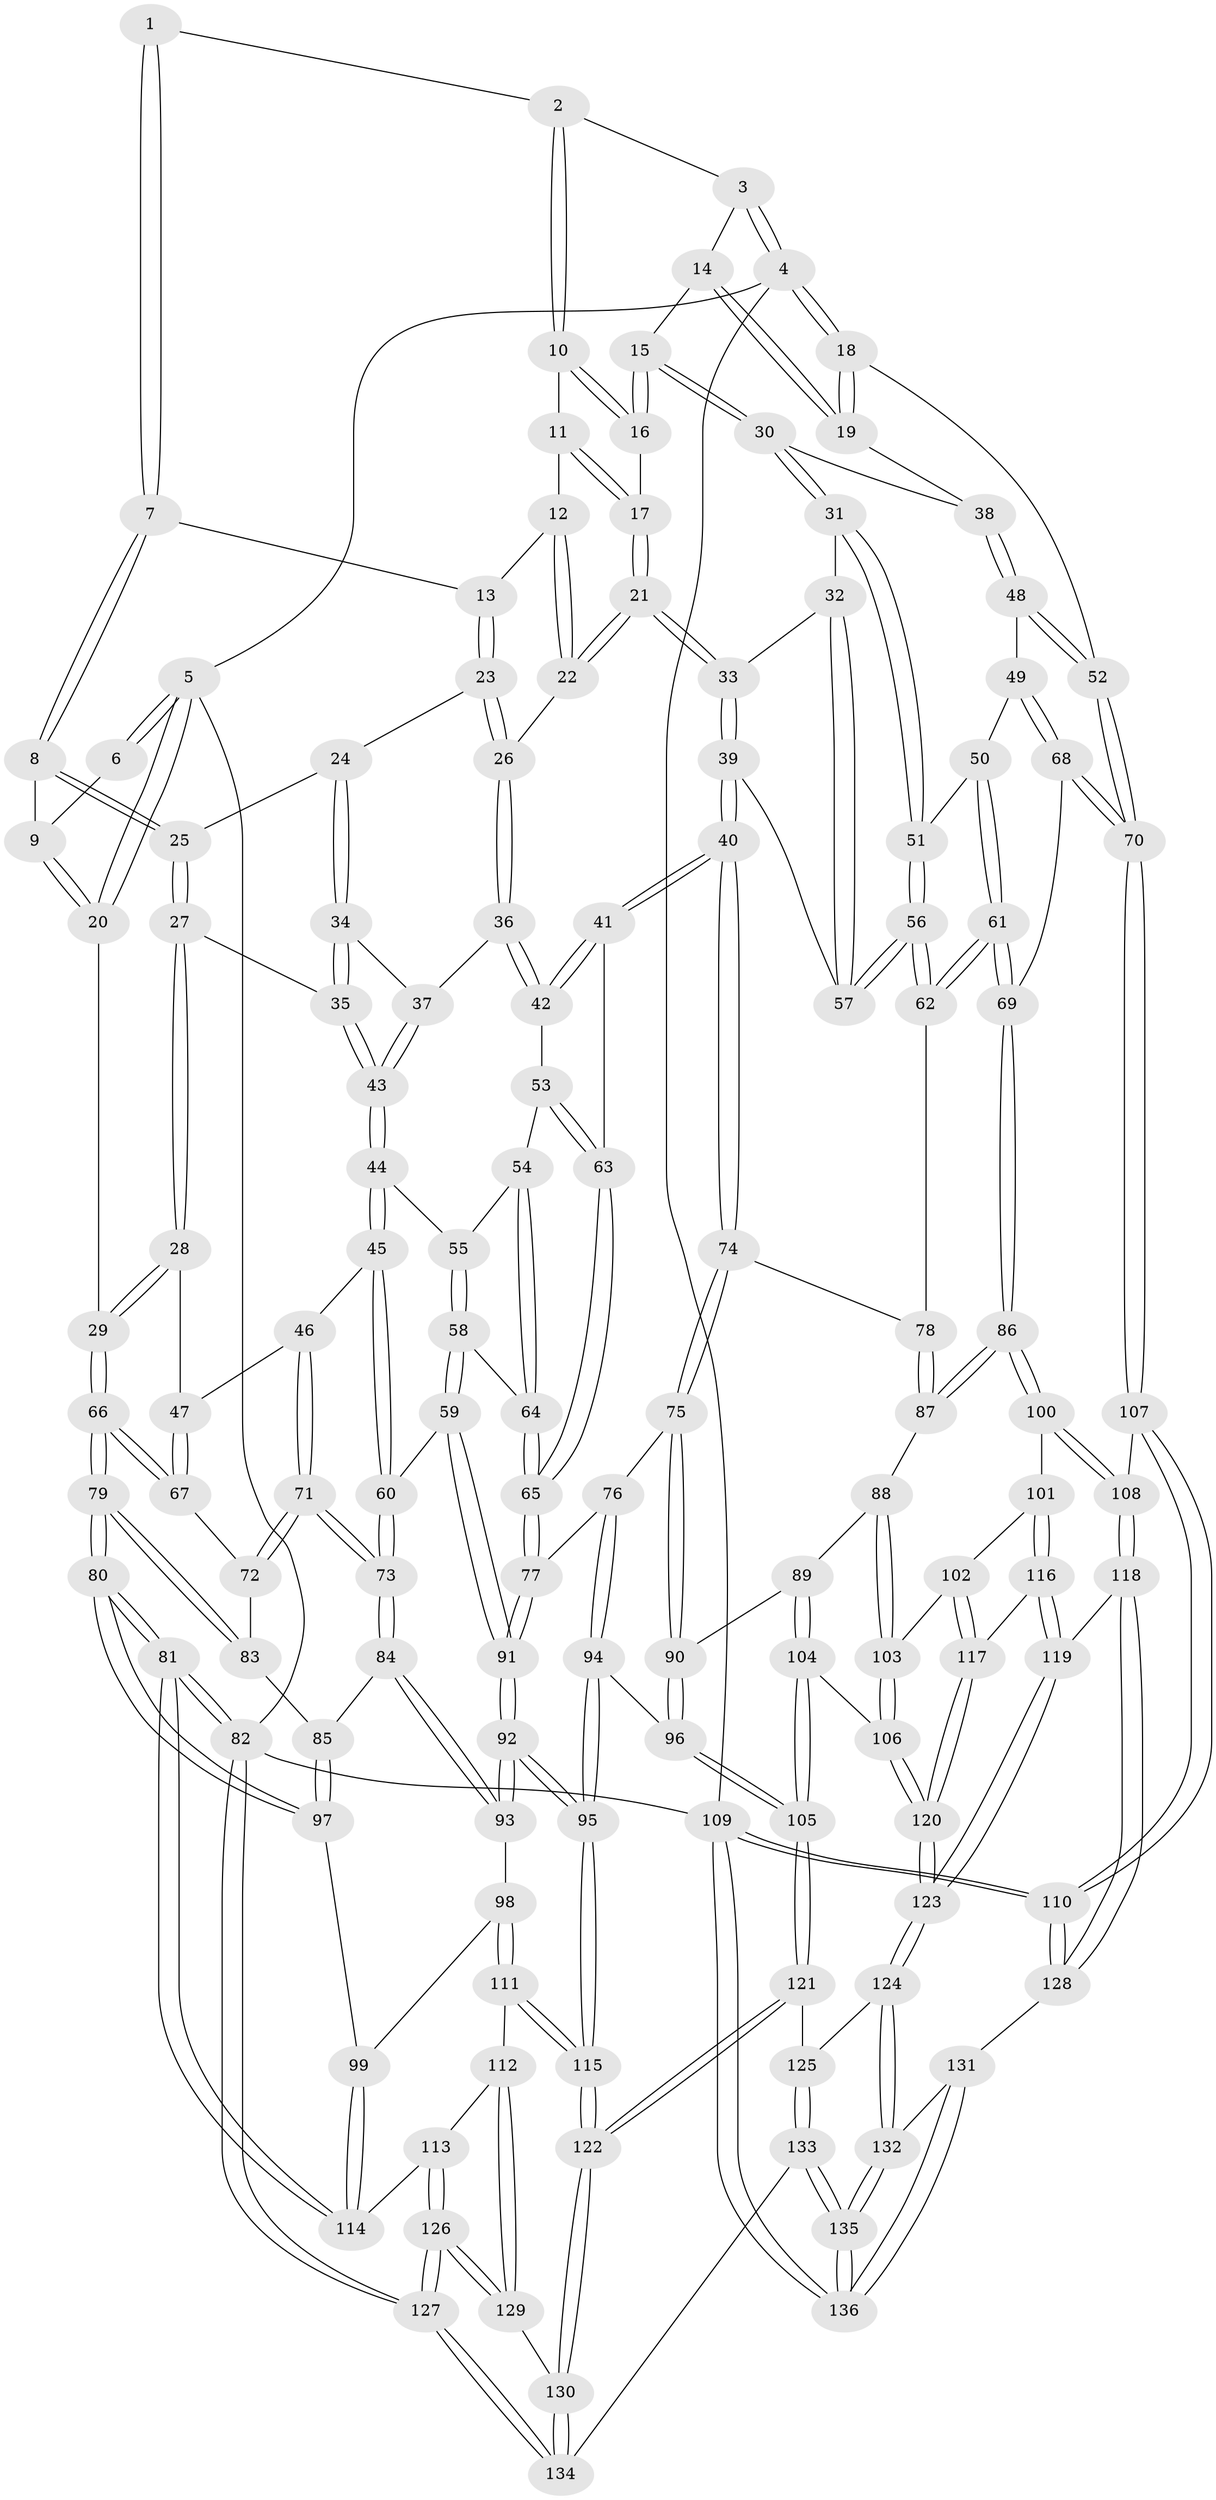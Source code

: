 // Generated by graph-tools (version 1.1) at 2025/03/03/09/25 03:03:26]
// undirected, 136 vertices, 337 edges
graph export_dot {
graph [start="1"]
  node [color=gray90,style=filled];
  1 [pos="+0.5072847579763062+0"];
  2 [pos="+0.6010503818016191+0"];
  3 [pos="+0.8430975151674479+0"];
  4 [pos="+1+0"];
  5 [pos="+0+0"];
  6 [pos="+0.27598118788138604+0"];
  7 [pos="+0.4058168356971444+0.06661616860573952"];
  8 [pos="+0.25528535084637455+0.09617302807533173"];
  9 [pos="+0.24640031135757245+0.08313910345192134"];
  10 [pos="+0.6168315975640459+0"];
  11 [pos="+0.5334943592560766+0.12204934614659853"];
  12 [pos="+0.523433163070228+0.13480660857368032"];
  13 [pos="+0.41266268113286037+0.08616953307632182"];
  14 [pos="+0.8377117846797802+0.04545614276347656"];
  15 [pos="+0.7862144860043894+0.1569610588795395"];
  16 [pos="+0.6560051783346041+0.12730345964232515"];
  17 [pos="+0.6515597009572162+0.13429926990545082"];
  18 [pos="+1+0.17776677811427385"];
  19 [pos="+1+0.19754631778276588"];
  20 [pos="+0+0"];
  21 [pos="+0.597621331425332+0.2258980145710785"];
  22 [pos="+0.5469250452661553+0.19084258303956536"];
  23 [pos="+0.41227660912394576+0.09649609532343295"];
  24 [pos="+0.3173302681297863+0.1960814711476278"];
  25 [pos="+0.2507126130816228+0.11347735914611441"];
  26 [pos="+0.426853999948889+0.204310733331623"];
  27 [pos="+0.17429529072307035+0.2103033298885009"];
  28 [pos="+0.1236420609511804+0.21221292186169047"];
  29 [pos="+0+0"];
  30 [pos="+0.7968893447095089+0.19322283481755587"];
  31 [pos="+0.7209576381760343+0.28482196466976545"];
  32 [pos="+0.7045689497114836+0.29030380925475774"];
  33 [pos="+0.6032278585658521+0.2673051802306965"];
  34 [pos="+0.3203343641613432+0.20708646072721146"];
  35 [pos="+0.1849162371337398+0.22083970789772467"];
  36 [pos="+0.4056859468612668+0.2603129270700117"];
  37 [pos="+0.338525464137819+0.24180586471165877"];
  38 [pos="+0.8967747425082683+0.2507751844003762"];
  39 [pos="+0.5369562450644177+0.35031091115375346"];
  40 [pos="+0.5298428393158828+0.35660696764212624"];
  41 [pos="+0.4750927662474863+0.3357580789680031"];
  42 [pos="+0.4207577283831425+0.296482861885371"];
  43 [pos="+0.24382738865825462+0.2932265753788183"];
  44 [pos="+0.2446970862613814+0.31371515099534786"];
  45 [pos="+0.146789437351463+0.37490944920924174"];
  46 [pos="+0.11778989189059068+0.36275566032027184"];
  47 [pos="+0.09191892777302978+0.3473780377086492"];
  48 [pos="+0.8818825288532313+0.32577716537898266"];
  49 [pos="+0.8697894703030383+0.3468931577693589"];
  50 [pos="+0.8138658428982065+0.34652382683691174"];
  51 [pos="+0.7950515065584073+0.34184578304918695"];
  52 [pos="+1+0.42786757638592915"];
  53 [pos="+0.3348792205026817+0.35931594929407723"];
  54 [pos="+0.32898627830204+0.3609239845713467"];
  55 [pos="+0.24813433012174685+0.318389789657711"];
  56 [pos="+0.718599275609049+0.42888434979858603"];
  57 [pos="+0.7063153811679674+0.3997773822035642"];
  58 [pos="+0.2429452288455905+0.4662188091283544"];
  59 [pos="+0.2361676143577036+0.471266093459188"];
  60 [pos="+0.1964957590873315+0.4742841488933948"];
  61 [pos="+0.7505716677287929+0.4825024816847013"];
  62 [pos="+0.7192408934774139+0.43398247189788547"];
  63 [pos="+0.386003736454894+0.42368521597622494"];
  64 [pos="+0.29691542412258287+0.4524472861470095"];
  65 [pos="+0.37442458110086746+0.4816167386374969"];
  66 [pos="+0+0.32653313200524436"];
  67 [pos="+0.049327955973612954+0.3630468007339455"];
  68 [pos="+0.8874618954135847+0.4583651968473936"];
  69 [pos="+0.7722311842703442+0.5281684184928863"];
  70 [pos="+1+0.5332193982460389"];
  71 [pos="+0.09598949304463229+0.4859958725607651"];
  72 [pos="+0.06350936710223515+0.47094660211387607"];
  73 [pos="+0.1444147046534531+0.5200109623262221"];
  74 [pos="+0.537345878525181+0.43625171877884766"];
  75 [pos="+0.48313602810984396+0.5060223866593754"];
  76 [pos="+0.4235307971967374+0.5136249329230123"];
  77 [pos="+0.3807394628698905+0.48918176018062853"];
  78 [pos="+0.5524789244852546+0.44424347772718353"];
  79 [pos="+0+0.4083660691370209"];
  80 [pos="+0+0.6976572894108678"];
  81 [pos="+0+0.7608457814508318"];
  82 [pos="+0+1"];
  83 [pos="+0.02924672343408391+0.48418600566256614"];
  84 [pos="+0.13686396656063585+0.554106007539486"];
  85 [pos="+0.023957779603722175+0.561465331852132"];
  86 [pos="+0.7721107434635774+0.5285015261199415"];
  87 [pos="+0.6531262161196357+0.5490689809385201"];
  88 [pos="+0.6284728487483922+0.5826534775462685"];
  89 [pos="+0.5234679916835783+0.5871420666546997"];
  90 [pos="+0.5090747378028947+0.5715430151748269"];
  91 [pos="+0.28764542524834963+0.5773683865502971"];
  92 [pos="+0.2907133578838487+0.6713836563929387"];
  93 [pos="+0.13699159295236965+0.554687072913408"];
  94 [pos="+0.34748428117648555+0.6870793824241276"];
  95 [pos="+0.3019094629385918+0.6959013952991421"];
  96 [pos="+0.378325020605287+0.6939384018734668"];
  97 [pos="+0+0.6077783471710162"];
  98 [pos="+0.11113021911537764+0.6208353234260425"];
  99 [pos="+0.09565587036191293+0.6278333103277465"];
  100 [pos="+0.7912213513908771+0.5960775002144845"];
  101 [pos="+0.7909402292538656+0.596937646150771"];
  102 [pos="+0.7009230979462977+0.6634840632816513"];
  103 [pos="+0.6293659631856537+0.6686517334471308"];
  104 [pos="+0.5385803269580907+0.7190914377879213"];
  105 [pos="+0.4860402292332066+0.7446602634715905"];
  106 [pos="+0.5880868988382952+0.7218647752080625"];
  107 [pos="+1+0.6091485022216852"];
  108 [pos="+1+0.6564778762446413"];
  109 [pos="+1+1"];
  110 [pos="+1+1"];
  111 [pos="+0.18654591608192628+0.7668227542810581"];
  112 [pos="+0.17666941636204767+0.7721922286765055"];
  113 [pos="+0.030084567544738643+0.7677958035040164"];
  114 [pos="+0.003309705375832658+0.7619297717224814"];
  115 [pos="+0.2595566922146566+0.7535749548454567"];
  116 [pos="+0.8056176573339959+0.7532212846017924"];
  117 [pos="+0.7134844427027474+0.7184693758948891"];
  118 [pos="+0.83183842442069+0.8131139490892433"];
  119 [pos="+0.8311710253517699+0.8128310575108293"];
  120 [pos="+0.6348927728508263+0.7715267060399883"];
  121 [pos="+0.48017527950049954+0.8463485858732378"];
  122 [pos="+0.3276485228549068+0.9010836321115494"];
  123 [pos="+0.6747265805843675+0.8552751151597445"];
  124 [pos="+0.656366302352068+0.8880206044577631"];
  125 [pos="+0.4954616486830009+0.8640107894644385"];
  126 [pos="+0.11026535022945655+0.9774000552200558"];
  127 [pos="+0+1"];
  128 [pos="+0.8729495586161645+0.874922559927431"];
  129 [pos="+0.1313452514832954+0.9556151460697737"];
  130 [pos="+0.32301672739547704+0.93111826398983"];
  131 [pos="+0.8122969250211324+0.9511794088253426"];
  132 [pos="+0.6569365389387348+0.9866276349211823"];
  133 [pos="+0.49517925812413804+1"];
  134 [pos="+0.4072869271971781+1"];
  135 [pos="+0.5912728809148872+1"];
  136 [pos="+0.8098339001706827+1"];
  1 -- 2;
  1 -- 7;
  1 -- 7;
  2 -- 3;
  2 -- 10;
  2 -- 10;
  3 -- 4;
  3 -- 4;
  3 -- 14;
  4 -- 5;
  4 -- 18;
  4 -- 18;
  4 -- 109;
  5 -- 6;
  5 -- 6;
  5 -- 20;
  5 -- 20;
  5 -- 82;
  6 -- 9;
  7 -- 8;
  7 -- 8;
  7 -- 13;
  8 -- 9;
  8 -- 25;
  8 -- 25;
  9 -- 20;
  9 -- 20;
  10 -- 11;
  10 -- 16;
  10 -- 16;
  11 -- 12;
  11 -- 17;
  11 -- 17;
  12 -- 13;
  12 -- 22;
  12 -- 22;
  13 -- 23;
  13 -- 23;
  14 -- 15;
  14 -- 19;
  14 -- 19;
  15 -- 16;
  15 -- 16;
  15 -- 30;
  15 -- 30;
  16 -- 17;
  17 -- 21;
  17 -- 21;
  18 -- 19;
  18 -- 19;
  18 -- 52;
  19 -- 38;
  20 -- 29;
  21 -- 22;
  21 -- 22;
  21 -- 33;
  21 -- 33;
  22 -- 26;
  23 -- 24;
  23 -- 26;
  23 -- 26;
  24 -- 25;
  24 -- 34;
  24 -- 34;
  25 -- 27;
  25 -- 27;
  26 -- 36;
  26 -- 36;
  27 -- 28;
  27 -- 28;
  27 -- 35;
  28 -- 29;
  28 -- 29;
  28 -- 47;
  29 -- 66;
  29 -- 66;
  30 -- 31;
  30 -- 31;
  30 -- 38;
  31 -- 32;
  31 -- 51;
  31 -- 51;
  32 -- 33;
  32 -- 57;
  32 -- 57;
  33 -- 39;
  33 -- 39;
  34 -- 35;
  34 -- 35;
  34 -- 37;
  35 -- 43;
  35 -- 43;
  36 -- 37;
  36 -- 42;
  36 -- 42;
  37 -- 43;
  37 -- 43;
  38 -- 48;
  38 -- 48;
  39 -- 40;
  39 -- 40;
  39 -- 57;
  40 -- 41;
  40 -- 41;
  40 -- 74;
  40 -- 74;
  41 -- 42;
  41 -- 42;
  41 -- 63;
  42 -- 53;
  43 -- 44;
  43 -- 44;
  44 -- 45;
  44 -- 45;
  44 -- 55;
  45 -- 46;
  45 -- 60;
  45 -- 60;
  46 -- 47;
  46 -- 71;
  46 -- 71;
  47 -- 67;
  47 -- 67;
  48 -- 49;
  48 -- 52;
  48 -- 52;
  49 -- 50;
  49 -- 68;
  49 -- 68;
  50 -- 51;
  50 -- 61;
  50 -- 61;
  51 -- 56;
  51 -- 56;
  52 -- 70;
  52 -- 70;
  53 -- 54;
  53 -- 63;
  53 -- 63;
  54 -- 55;
  54 -- 64;
  54 -- 64;
  55 -- 58;
  55 -- 58;
  56 -- 57;
  56 -- 57;
  56 -- 62;
  56 -- 62;
  58 -- 59;
  58 -- 59;
  58 -- 64;
  59 -- 60;
  59 -- 91;
  59 -- 91;
  60 -- 73;
  60 -- 73;
  61 -- 62;
  61 -- 62;
  61 -- 69;
  61 -- 69;
  62 -- 78;
  63 -- 65;
  63 -- 65;
  64 -- 65;
  64 -- 65;
  65 -- 77;
  65 -- 77;
  66 -- 67;
  66 -- 67;
  66 -- 79;
  66 -- 79;
  67 -- 72;
  68 -- 69;
  68 -- 70;
  68 -- 70;
  69 -- 86;
  69 -- 86;
  70 -- 107;
  70 -- 107;
  71 -- 72;
  71 -- 72;
  71 -- 73;
  71 -- 73;
  72 -- 83;
  73 -- 84;
  73 -- 84;
  74 -- 75;
  74 -- 75;
  74 -- 78;
  75 -- 76;
  75 -- 90;
  75 -- 90;
  76 -- 77;
  76 -- 94;
  76 -- 94;
  77 -- 91;
  77 -- 91;
  78 -- 87;
  78 -- 87;
  79 -- 80;
  79 -- 80;
  79 -- 83;
  79 -- 83;
  80 -- 81;
  80 -- 81;
  80 -- 97;
  80 -- 97;
  81 -- 82;
  81 -- 82;
  81 -- 114;
  81 -- 114;
  82 -- 127;
  82 -- 127;
  82 -- 109;
  83 -- 85;
  84 -- 85;
  84 -- 93;
  84 -- 93;
  85 -- 97;
  85 -- 97;
  86 -- 87;
  86 -- 87;
  86 -- 100;
  86 -- 100;
  87 -- 88;
  88 -- 89;
  88 -- 103;
  88 -- 103;
  89 -- 90;
  89 -- 104;
  89 -- 104;
  90 -- 96;
  90 -- 96;
  91 -- 92;
  91 -- 92;
  92 -- 93;
  92 -- 93;
  92 -- 95;
  92 -- 95;
  93 -- 98;
  94 -- 95;
  94 -- 95;
  94 -- 96;
  95 -- 115;
  95 -- 115;
  96 -- 105;
  96 -- 105;
  97 -- 99;
  98 -- 99;
  98 -- 111;
  98 -- 111;
  99 -- 114;
  99 -- 114;
  100 -- 101;
  100 -- 108;
  100 -- 108;
  101 -- 102;
  101 -- 116;
  101 -- 116;
  102 -- 103;
  102 -- 117;
  102 -- 117;
  103 -- 106;
  103 -- 106;
  104 -- 105;
  104 -- 105;
  104 -- 106;
  105 -- 121;
  105 -- 121;
  106 -- 120;
  106 -- 120;
  107 -- 108;
  107 -- 110;
  107 -- 110;
  108 -- 118;
  108 -- 118;
  109 -- 110;
  109 -- 110;
  109 -- 136;
  109 -- 136;
  110 -- 128;
  110 -- 128;
  111 -- 112;
  111 -- 115;
  111 -- 115;
  112 -- 113;
  112 -- 129;
  112 -- 129;
  113 -- 114;
  113 -- 126;
  113 -- 126;
  115 -- 122;
  115 -- 122;
  116 -- 117;
  116 -- 119;
  116 -- 119;
  117 -- 120;
  117 -- 120;
  118 -- 119;
  118 -- 128;
  118 -- 128;
  119 -- 123;
  119 -- 123;
  120 -- 123;
  120 -- 123;
  121 -- 122;
  121 -- 122;
  121 -- 125;
  122 -- 130;
  122 -- 130;
  123 -- 124;
  123 -- 124;
  124 -- 125;
  124 -- 132;
  124 -- 132;
  125 -- 133;
  125 -- 133;
  126 -- 127;
  126 -- 127;
  126 -- 129;
  126 -- 129;
  127 -- 134;
  127 -- 134;
  128 -- 131;
  129 -- 130;
  130 -- 134;
  130 -- 134;
  131 -- 132;
  131 -- 136;
  131 -- 136;
  132 -- 135;
  132 -- 135;
  133 -- 134;
  133 -- 135;
  133 -- 135;
  135 -- 136;
  135 -- 136;
}
